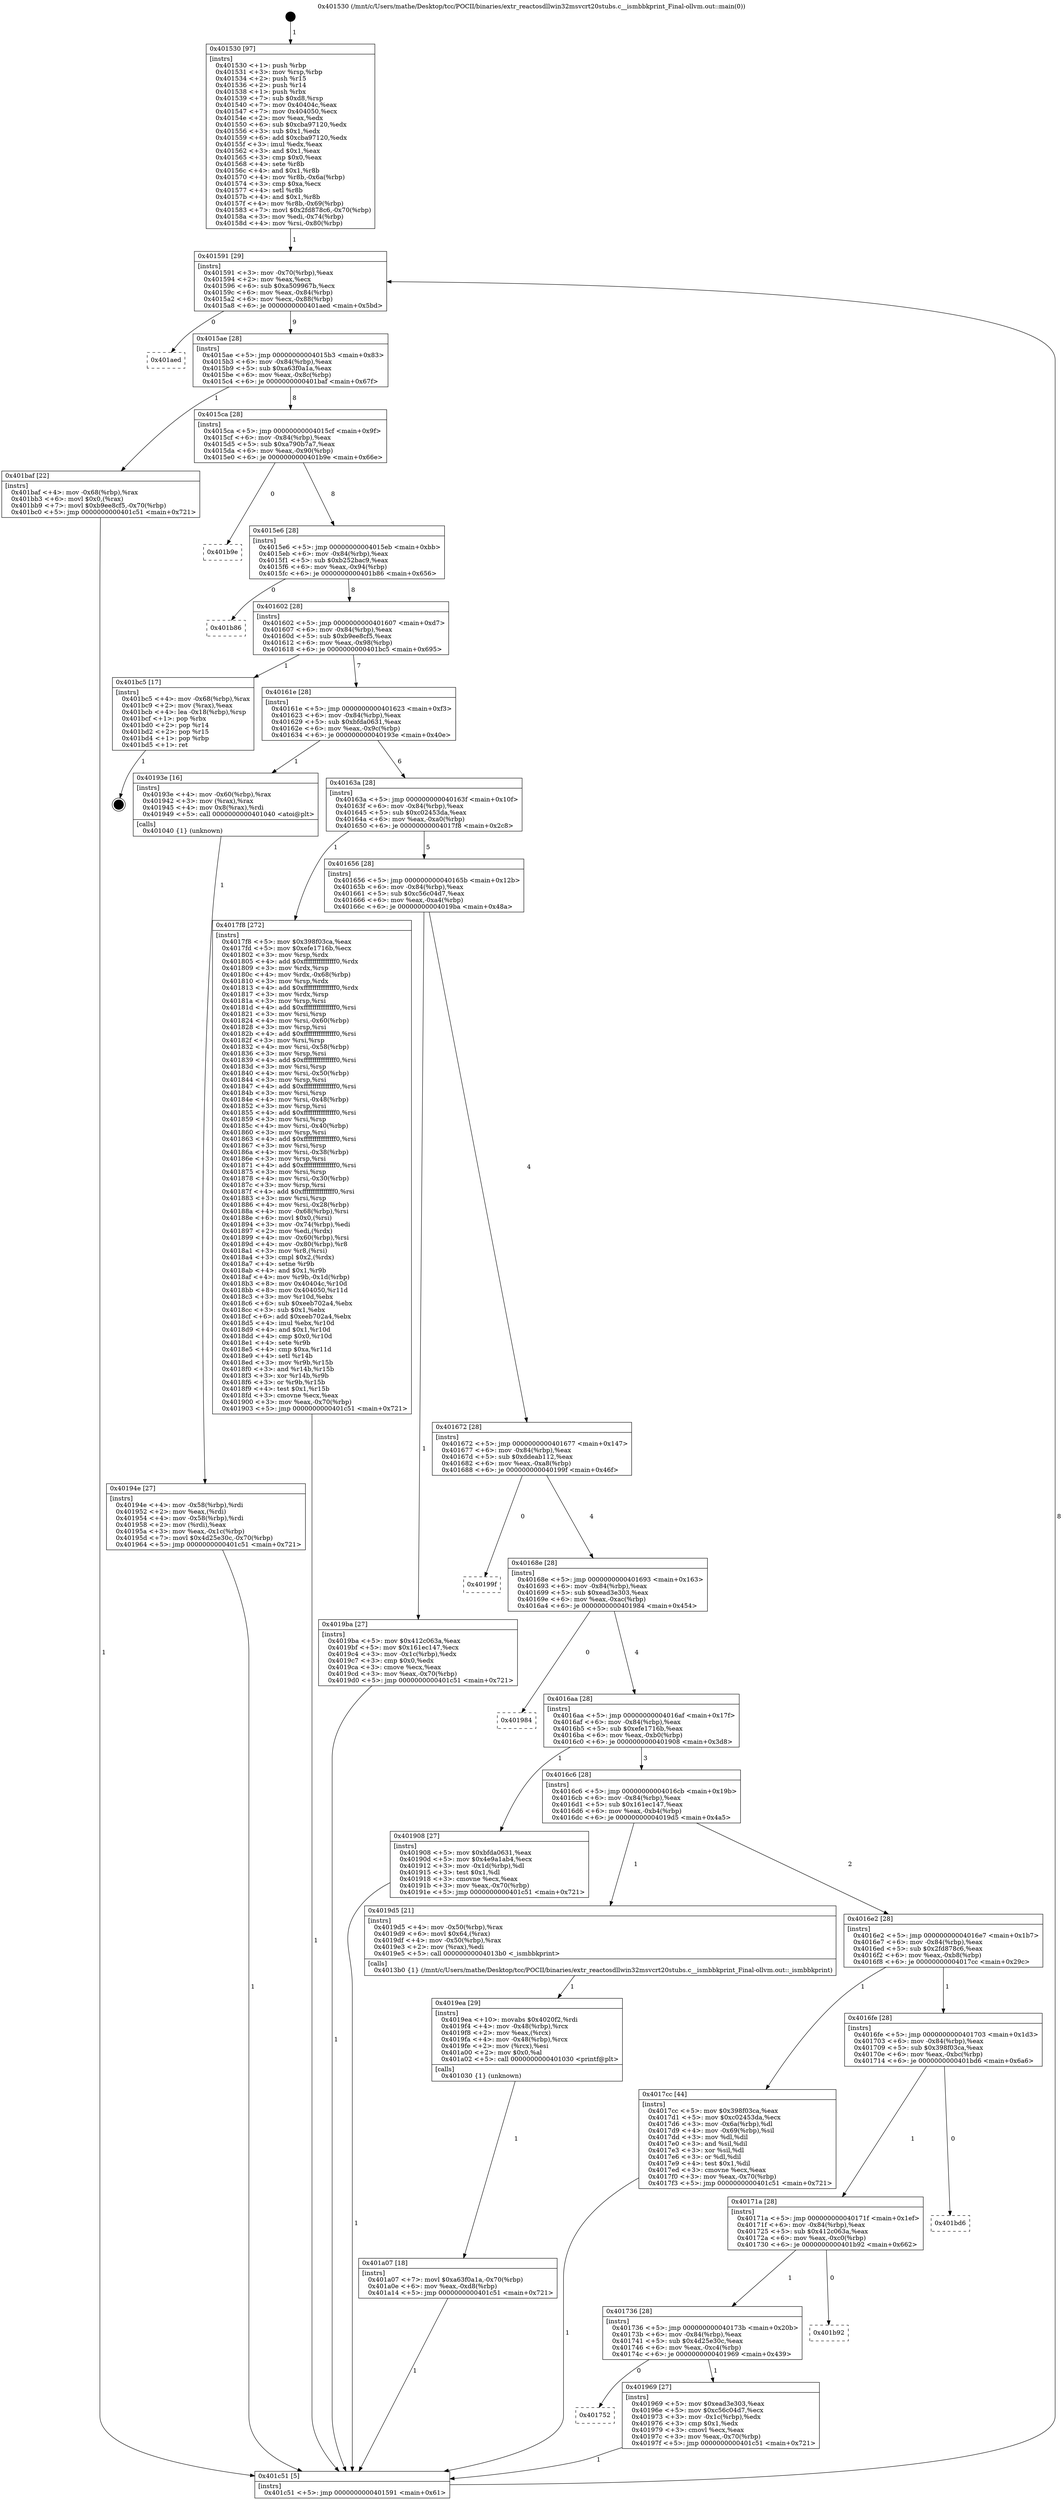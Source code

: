 digraph "0x401530" {
  label = "0x401530 (/mnt/c/Users/mathe/Desktop/tcc/POCII/binaries/extr_reactosdllwin32msvcrt20stubs.c__ismbbkprint_Final-ollvm.out::main(0))"
  labelloc = "t"
  node[shape=record]

  Entry [label="",width=0.3,height=0.3,shape=circle,fillcolor=black,style=filled]
  "0x401591" [label="{
     0x401591 [29]\l
     | [instrs]\l
     &nbsp;&nbsp;0x401591 \<+3\>: mov -0x70(%rbp),%eax\l
     &nbsp;&nbsp;0x401594 \<+2\>: mov %eax,%ecx\l
     &nbsp;&nbsp;0x401596 \<+6\>: sub $0xa509967b,%ecx\l
     &nbsp;&nbsp;0x40159c \<+6\>: mov %eax,-0x84(%rbp)\l
     &nbsp;&nbsp;0x4015a2 \<+6\>: mov %ecx,-0x88(%rbp)\l
     &nbsp;&nbsp;0x4015a8 \<+6\>: je 0000000000401aed \<main+0x5bd\>\l
  }"]
  "0x401aed" [label="{
     0x401aed\l
  }", style=dashed]
  "0x4015ae" [label="{
     0x4015ae [28]\l
     | [instrs]\l
     &nbsp;&nbsp;0x4015ae \<+5\>: jmp 00000000004015b3 \<main+0x83\>\l
     &nbsp;&nbsp;0x4015b3 \<+6\>: mov -0x84(%rbp),%eax\l
     &nbsp;&nbsp;0x4015b9 \<+5\>: sub $0xa63f0a1a,%eax\l
     &nbsp;&nbsp;0x4015be \<+6\>: mov %eax,-0x8c(%rbp)\l
     &nbsp;&nbsp;0x4015c4 \<+6\>: je 0000000000401baf \<main+0x67f\>\l
  }"]
  Exit [label="",width=0.3,height=0.3,shape=circle,fillcolor=black,style=filled,peripheries=2]
  "0x401baf" [label="{
     0x401baf [22]\l
     | [instrs]\l
     &nbsp;&nbsp;0x401baf \<+4\>: mov -0x68(%rbp),%rax\l
     &nbsp;&nbsp;0x401bb3 \<+6\>: movl $0x0,(%rax)\l
     &nbsp;&nbsp;0x401bb9 \<+7\>: movl $0xb9ee8cf5,-0x70(%rbp)\l
     &nbsp;&nbsp;0x401bc0 \<+5\>: jmp 0000000000401c51 \<main+0x721\>\l
  }"]
  "0x4015ca" [label="{
     0x4015ca [28]\l
     | [instrs]\l
     &nbsp;&nbsp;0x4015ca \<+5\>: jmp 00000000004015cf \<main+0x9f\>\l
     &nbsp;&nbsp;0x4015cf \<+6\>: mov -0x84(%rbp),%eax\l
     &nbsp;&nbsp;0x4015d5 \<+5\>: sub $0xa790b7a7,%eax\l
     &nbsp;&nbsp;0x4015da \<+6\>: mov %eax,-0x90(%rbp)\l
     &nbsp;&nbsp;0x4015e0 \<+6\>: je 0000000000401b9e \<main+0x66e\>\l
  }"]
  "0x401a07" [label="{
     0x401a07 [18]\l
     | [instrs]\l
     &nbsp;&nbsp;0x401a07 \<+7\>: movl $0xa63f0a1a,-0x70(%rbp)\l
     &nbsp;&nbsp;0x401a0e \<+6\>: mov %eax,-0xd8(%rbp)\l
     &nbsp;&nbsp;0x401a14 \<+5\>: jmp 0000000000401c51 \<main+0x721\>\l
  }"]
  "0x401b9e" [label="{
     0x401b9e\l
  }", style=dashed]
  "0x4015e6" [label="{
     0x4015e6 [28]\l
     | [instrs]\l
     &nbsp;&nbsp;0x4015e6 \<+5\>: jmp 00000000004015eb \<main+0xbb\>\l
     &nbsp;&nbsp;0x4015eb \<+6\>: mov -0x84(%rbp),%eax\l
     &nbsp;&nbsp;0x4015f1 \<+5\>: sub $0xb252bac9,%eax\l
     &nbsp;&nbsp;0x4015f6 \<+6\>: mov %eax,-0x94(%rbp)\l
     &nbsp;&nbsp;0x4015fc \<+6\>: je 0000000000401b86 \<main+0x656\>\l
  }"]
  "0x4019ea" [label="{
     0x4019ea [29]\l
     | [instrs]\l
     &nbsp;&nbsp;0x4019ea \<+10\>: movabs $0x4020f2,%rdi\l
     &nbsp;&nbsp;0x4019f4 \<+4\>: mov -0x48(%rbp),%rcx\l
     &nbsp;&nbsp;0x4019f8 \<+2\>: mov %eax,(%rcx)\l
     &nbsp;&nbsp;0x4019fa \<+4\>: mov -0x48(%rbp),%rcx\l
     &nbsp;&nbsp;0x4019fe \<+2\>: mov (%rcx),%esi\l
     &nbsp;&nbsp;0x401a00 \<+2\>: mov $0x0,%al\l
     &nbsp;&nbsp;0x401a02 \<+5\>: call 0000000000401030 \<printf@plt\>\l
     | [calls]\l
     &nbsp;&nbsp;0x401030 \{1\} (unknown)\l
  }"]
  "0x401b86" [label="{
     0x401b86\l
  }", style=dashed]
  "0x401602" [label="{
     0x401602 [28]\l
     | [instrs]\l
     &nbsp;&nbsp;0x401602 \<+5\>: jmp 0000000000401607 \<main+0xd7\>\l
     &nbsp;&nbsp;0x401607 \<+6\>: mov -0x84(%rbp),%eax\l
     &nbsp;&nbsp;0x40160d \<+5\>: sub $0xb9ee8cf5,%eax\l
     &nbsp;&nbsp;0x401612 \<+6\>: mov %eax,-0x98(%rbp)\l
     &nbsp;&nbsp;0x401618 \<+6\>: je 0000000000401bc5 \<main+0x695\>\l
  }"]
  "0x401752" [label="{
     0x401752\l
  }", style=dashed]
  "0x401bc5" [label="{
     0x401bc5 [17]\l
     | [instrs]\l
     &nbsp;&nbsp;0x401bc5 \<+4\>: mov -0x68(%rbp),%rax\l
     &nbsp;&nbsp;0x401bc9 \<+2\>: mov (%rax),%eax\l
     &nbsp;&nbsp;0x401bcb \<+4\>: lea -0x18(%rbp),%rsp\l
     &nbsp;&nbsp;0x401bcf \<+1\>: pop %rbx\l
     &nbsp;&nbsp;0x401bd0 \<+2\>: pop %r14\l
     &nbsp;&nbsp;0x401bd2 \<+2\>: pop %r15\l
     &nbsp;&nbsp;0x401bd4 \<+1\>: pop %rbp\l
     &nbsp;&nbsp;0x401bd5 \<+1\>: ret\l
  }"]
  "0x40161e" [label="{
     0x40161e [28]\l
     | [instrs]\l
     &nbsp;&nbsp;0x40161e \<+5\>: jmp 0000000000401623 \<main+0xf3\>\l
     &nbsp;&nbsp;0x401623 \<+6\>: mov -0x84(%rbp),%eax\l
     &nbsp;&nbsp;0x401629 \<+5\>: sub $0xbfda0631,%eax\l
     &nbsp;&nbsp;0x40162e \<+6\>: mov %eax,-0x9c(%rbp)\l
     &nbsp;&nbsp;0x401634 \<+6\>: je 000000000040193e \<main+0x40e\>\l
  }"]
  "0x401969" [label="{
     0x401969 [27]\l
     | [instrs]\l
     &nbsp;&nbsp;0x401969 \<+5\>: mov $0xead3e303,%eax\l
     &nbsp;&nbsp;0x40196e \<+5\>: mov $0xc56c04d7,%ecx\l
     &nbsp;&nbsp;0x401973 \<+3\>: mov -0x1c(%rbp),%edx\l
     &nbsp;&nbsp;0x401976 \<+3\>: cmp $0x1,%edx\l
     &nbsp;&nbsp;0x401979 \<+3\>: cmovl %ecx,%eax\l
     &nbsp;&nbsp;0x40197c \<+3\>: mov %eax,-0x70(%rbp)\l
     &nbsp;&nbsp;0x40197f \<+5\>: jmp 0000000000401c51 \<main+0x721\>\l
  }"]
  "0x40193e" [label="{
     0x40193e [16]\l
     | [instrs]\l
     &nbsp;&nbsp;0x40193e \<+4\>: mov -0x60(%rbp),%rax\l
     &nbsp;&nbsp;0x401942 \<+3\>: mov (%rax),%rax\l
     &nbsp;&nbsp;0x401945 \<+4\>: mov 0x8(%rax),%rdi\l
     &nbsp;&nbsp;0x401949 \<+5\>: call 0000000000401040 \<atoi@plt\>\l
     | [calls]\l
     &nbsp;&nbsp;0x401040 \{1\} (unknown)\l
  }"]
  "0x40163a" [label="{
     0x40163a [28]\l
     | [instrs]\l
     &nbsp;&nbsp;0x40163a \<+5\>: jmp 000000000040163f \<main+0x10f\>\l
     &nbsp;&nbsp;0x40163f \<+6\>: mov -0x84(%rbp),%eax\l
     &nbsp;&nbsp;0x401645 \<+5\>: sub $0xc02453da,%eax\l
     &nbsp;&nbsp;0x40164a \<+6\>: mov %eax,-0xa0(%rbp)\l
     &nbsp;&nbsp;0x401650 \<+6\>: je 00000000004017f8 \<main+0x2c8\>\l
  }"]
  "0x401736" [label="{
     0x401736 [28]\l
     | [instrs]\l
     &nbsp;&nbsp;0x401736 \<+5\>: jmp 000000000040173b \<main+0x20b\>\l
     &nbsp;&nbsp;0x40173b \<+6\>: mov -0x84(%rbp),%eax\l
     &nbsp;&nbsp;0x401741 \<+5\>: sub $0x4d25e30c,%eax\l
     &nbsp;&nbsp;0x401746 \<+6\>: mov %eax,-0xc4(%rbp)\l
     &nbsp;&nbsp;0x40174c \<+6\>: je 0000000000401969 \<main+0x439\>\l
  }"]
  "0x4017f8" [label="{
     0x4017f8 [272]\l
     | [instrs]\l
     &nbsp;&nbsp;0x4017f8 \<+5\>: mov $0x398f03ca,%eax\l
     &nbsp;&nbsp;0x4017fd \<+5\>: mov $0xefe1716b,%ecx\l
     &nbsp;&nbsp;0x401802 \<+3\>: mov %rsp,%rdx\l
     &nbsp;&nbsp;0x401805 \<+4\>: add $0xfffffffffffffff0,%rdx\l
     &nbsp;&nbsp;0x401809 \<+3\>: mov %rdx,%rsp\l
     &nbsp;&nbsp;0x40180c \<+4\>: mov %rdx,-0x68(%rbp)\l
     &nbsp;&nbsp;0x401810 \<+3\>: mov %rsp,%rdx\l
     &nbsp;&nbsp;0x401813 \<+4\>: add $0xfffffffffffffff0,%rdx\l
     &nbsp;&nbsp;0x401817 \<+3\>: mov %rdx,%rsp\l
     &nbsp;&nbsp;0x40181a \<+3\>: mov %rsp,%rsi\l
     &nbsp;&nbsp;0x40181d \<+4\>: add $0xfffffffffffffff0,%rsi\l
     &nbsp;&nbsp;0x401821 \<+3\>: mov %rsi,%rsp\l
     &nbsp;&nbsp;0x401824 \<+4\>: mov %rsi,-0x60(%rbp)\l
     &nbsp;&nbsp;0x401828 \<+3\>: mov %rsp,%rsi\l
     &nbsp;&nbsp;0x40182b \<+4\>: add $0xfffffffffffffff0,%rsi\l
     &nbsp;&nbsp;0x40182f \<+3\>: mov %rsi,%rsp\l
     &nbsp;&nbsp;0x401832 \<+4\>: mov %rsi,-0x58(%rbp)\l
     &nbsp;&nbsp;0x401836 \<+3\>: mov %rsp,%rsi\l
     &nbsp;&nbsp;0x401839 \<+4\>: add $0xfffffffffffffff0,%rsi\l
     &nbsp;&nbsp;0x40183d \<+3\>: mov %rsi,%rsp\l
     &nbsp;&nbsp;0x401840 \<+4\>: mov %rsi,-0x50(%rbp)\l
     &nbsp;&nbsp;0x401844 \<+3\>: mov %rsp,%rsi\l
     &nbsp;&nbsp;0x401847 \<+4\>: add $0xfffffffffffffff0,%rsi\l
     &nbsp;&nbsp;0x40184b \<+3\>: mov %rsi,%rsp\l
     &nbsp;&nbsp;0x40184e \<+4\>: mov %rsi,-0x48(%rbp)\l
     &nbsp;&nbsp;0x401852 \<+3\>: mov %rsp,%rsi\l
     &nbsp;&nbsp;0x401855 \<+4\>: add $0xfffffffffffffff0,%rsi\l
     &nbsp;&nbsp;0x401859 \<+3\>: mov %rsi,%rsp\l
     &nbsp;&nbsp;0x40185c \<+4\>: mov %rsi,-0x40(%rbp)\l
     &nbsp;&nbsp;0x401860 \<+3\>: mov %rsp,%rsi\l
     &nbsp;&nbsp;0x401863 \<+4\>: add $0xfffffffffffffff0,%rsi\l
     &nbsp;&nbsp;0x401867 \<+3\>: mov %rsi,%rsp\l
     &nbsp;&nbsp;0x40186a \<+4\>: mov %rsi,-0x38(%rbp)\l
     &nbsp;&nbsp;0x40186e \<+3\>: mov %rsp,%rsi\l
     &nbsp;&nbsp;0x401871 \<+4\>: add $0xfffffffffffffff0,%rsi\l
     &nbsp;&nbsp;0x401875 \<+3\>: mov %rsi,%rsp\l
     &nbsp;&nbsp;0x401878 \<+4\>: mov %rsi,-0x30(%rbp)\l
     &nbsp;&nbsp;0x40187c \<+3\>: mov %rsp,%rsi\l
     &nbsp;&nbsp;0x40187f \<+4\>: add $0xfffffffffffffff0,%rsi\l
     &nbsp;&nbsp;0x401883 \<+3\>: mov %rsi,%rsp\l
     &nbsp;&nbsp;0x401886 \<+4\>: mov %rsi,-0x28(%rbp)\l
     &nbsp;&nbsp;0x40188a \<+4\>: mov -0x68(%rbp),%rsi\l
     &nbsp;&nbsp;0x40188e \<+6\>: movl $0x0,(%rsi)\l
     &nbsp;&nbsp;0x401894 \<+3\>: mov -0x74(%rbp),%edi\l
     &nbsp;&nbsp;0x401897 \<+2\>: mov %edi,(%rdx)\l
     &nbsp;&nbsp;0x401899 \<+4\>: mov -0x60(%rbp),%rsi\l
     &nbsp;&nbsp;0x40189d \<+4\>: mov -0x80(%rbp),%r8\l
     &nbsp;&nbsp;0x4018a1 \<+3\>: mov %r8,(%rsi)\l
     &nbsp;&nbsp;0x4018a4 \<+3\>: cmpl $0x2,(%rdx)\l
     &nbsp;&nbsp;0x4018a7 \<+4\>: setne %r9b\l
     &nbsp;&nbsp;0x4018ab \<+4\>: and $0x1,%r9b\l
     &nbsp;&nbsp;0x4018af \<+4\>: mov %r9b,-0x1d(%rbp)\l
     &nbsp;&nbsp;0x4018b3 \<+8\>: mov 0x40404c,%r10d\l
     &nbsp;&nbsp;0x4018bb \<+8\>: mov 0x404050,%r11d\l
     &nbsp;&nbsp;0x4018c3 \<+3\>: mov %r10d,%ebx\l
     &nbsp;&nbsp;0x4018c6 \<+6\>: sub $0xeeb702a4,%ebx\l
     &nbsp;&nbsp;0x4018cc \<+3\>: sub $0x1,%ebx\l
     &nbsp;&nbsp;0x4018cf \<+6\>: add $0xeeb702a4,%ebx\l
     &nbsp;&nbsp;0x4018d5 \<+4\>: imul %ebx,%r10d\l
     &nbsp;&nbsp;0x4018d9 \<+4\>: and $0x1,%r10d\l
     &nbsp;&nbsp;0x4018dd \<+4\>: cmp $0x0,%r10d\l
     &nbsp;&nbsp;0x4018e1 \<+4\>: sete %r9b\l
     &nbsp;&nbsp;0x4018e5 \<+4\>: cmp $0xa,%r11d\l
     &nbsp;&nbsp;0x4018e9 \<+4\>: setl %r14b\l
     &nbsp;&nbsp;0x4018ed \<+3\>: mov %r9b,%r15b\l
     &nbsp;&nbsp;0x4018f0 \<+3\>: and %r14b,%r15b\l
     &nbsp;&nbsp;0x4018f3 \<+3\>: xor %r14b,%r9b\l
     &nbsp;&nbsp;0x4018f6 \<+3\>: or %r9b,%r15b\l
     &nbsp;&nbsp;0x4018f9 \<+4\>: test $0x1,%r15b\l
     &nbsp;&nbsp;0x4018fd \<+3\>: cmovne %ecx,%eax\l
     &nbsp;&nbsp;0x401900 \<+3\>: mov %eax,-0x70(%rbp)\l
     &nbsp;&nbsp;0x401903 \<+5\>: jmp 0000000000401c51 \<main+0x721\>\l
  }"]
  "0x401656" [label="{
     0x401656 [28]\l
     | [instrs]\l
     &nbsp;&nbsp;0x401656 \<+5\>: jmp 000000000040165b \<main+0x12b\>\l
     &nbsp;&nbsp;0x40165b \<+6\>: mov -0x84(%rbp),%eax\l
     &nbsp;&nbsp;0x401661 \<+5\>: sub $0xc56c04d7,%eax\l
     &nbsp;&nbsp;0x401666 \<+6\>: mov %eax,-0xa4(%rbp)\l
     &nbsp;&nbsp;0x40166c \<+6\>: je 00000000004019ba \<main+0x48a\>\l
  }"]
  "0x401b92" [label="{
     0x401b92\l
  }", style=dashed]
  "0x4019ba" [label="{
     0x4019ba [27]\l
     | [instrs]\l
     &nbsp;&nbsp;0x4019ba \<+5\>: mov $0x412c063a,%eax\l
     &nbsp;&nbsp;0x4019bf \<+5\>: mov $0x161ec147,%ecx\l
     &nbsp;&nbsp;0x4019c4 \<+3\>: mov -0x1c(%rbp),%edx\l
     &nbsp;&nbsp;0x4019c7 \<+3\>: cmp $0x0,%edx\l
     &nbsp;&nbsp;0x4019ca \<+3\>: cmove %ecx,%eax\l
     &nbsp;&nbsp;0x4019cd \<+3\>: mov %eax,-0x70(%rbp)\l
     &nbsp;&nbsp;0x4019d0 \<+5\>: jmp 0000000000401c51 \<main+0x721\>\l
  }"]
  "0x401672" [label="{
     0x401672 [28]\l
     | [instrs]\l
     &nbsp;&nbsp;0x401672 \<+5\>: jmp 0000000000401677 \<main+0x147\>\l
     &nbsp;&nbsp;0x401677 \<+6\>: mov -0x84(%rbp),%eax\l
     &nbsp;&nbsp;0x40167d \<+5\>: sub $0xddeab112,%eax\l
     &nbsp;&nbsp;0x401682 \<+6\>: mov %eax,-0xa8(%rbp)\l
     &nbsp;&nbsp;0x401688 \<+6\>: je 000000000040199f \<main+0x46f\>\l
  }"]
  "0x40171a" [label="{
     0x40171a [28]\l
     | [instrs]\l
     &nbsp;&nbsp;0x40171a \<+5\>: jmp 000000000040171f \<main+0x1ef\>\l
     &nbsp;&nbsp;0x40171f \<+6\>: mov -0x84(%rbp),%eax\l
     &nbsp;&nbsp;0x401725 \<+5\>: sub $0x412c063a,%eax\l
     &nbsp;&nbsp;0x40172a \<+6\>: mov %eax,-0xc0(%rbp)\l
     &nbsp;&nbsp;0x401730 \<+6\>: je 0000000000401b92 \<main+0x662\>\l
  }"]
  "0x40199f" [label="{
     0x40199f\l
  }", style=dashed]
  "0x40168e" [label="{
     0x40168e [28]\l
     | [instrs]\l
     &nbsp;&nbsp;0x40168e \<+5\>: jmp 0000000000401693 \<main+0x163\>\l
     &nbsp;&nbsp;0x401693 \<+6\>: mov -0x84(%rbp),%eax\l
     &nbsp;&nbsp;0x401699 \<+5\>: sub $0xead3e303,%eax\l
     &nbsp;&nbsp;0x40169e \<+6\>: mov %eax,-0xac(%rbp)\l
     &nbsp;&nbsp;0x4016a4 \<+6\>: je 0000000000401984 \<main+0x454\>\l
  }"]
  "0x401bd6" [label="{
     0x401bd6\l
  }", style=dashed]
  "0x401984" [label="{
     0x401984\l
  }", style=dashed]
  "0x4016aa" [label="{
     0x4016aa [28]\l
     | [instrs]\l
     &nbsp;&nbsp;0x4016aa \<+5\>: jmp 00000000004016af \<main+0x17f\>\l
     &nbsp;&nbsp;0x4016af \<+6\>: mov -0x84(%rbp),%eax\l
     &nbsp;&nbsp;0x4016b5 \<+5\>: sub $0xefe1716b,%eax\l
     &nbsp;&nbsp;0x4016ba \<+6\>: mov %eax,-0xb0(%rbp)\l
     &nbsp;&nbsp;0x4016c0 \<+6\>: je 0000000000401908 \<main+0x3d8\>\l
  }"]
  "0x40194e" [label="{
     0x40194e [27]\l
     | [instrs]\l
     &nbsp;&nbsp;0x40194e \<+4\>: mov -0x58(%rbp),%rdi\l
     &nbsp;&nbsp;0x401952 \<+2\>: mov %eax,(%rdi)\l
     &nbsp;&nbsp;0x401954 \<+4\>: mov -0x58(%rbp),%rdi\l
     &nbsp;&nbsp;0x401958 \<+2\>: mov (%rdi),%eax\l
     &nbsp;&nbsp;0x40195a \<+3\>: mov %eax,-0x1c(%rbp)\l
     &nbsp;&nbsp;0x40195d \<+7\>: movl $0x4d25e30c,-0x70(%rbp)\l
     &nbsp;&nbsp;0x401964 \<+5\>: jmp 0000000000401c51 \<main+0x721\>\l
  }"]
  "0x401908" [label="{
     0x401908 [27]\l
     | [instrs]\l
     &nbsp;&nbsp;0x401908 \<+5\>: mov $0xbfda0631,%eax\l
     &nbsp;&nbsp;0x40190d \<+5\>: mov $0x4e9a1ab4,%ecx\l
     &nbsp;&nbsp;0x401912 \<+3\>: mov -0x1d(%rbp),%dl\l
     &nbsp;&nbsp;0x401915 \<+3\>: test $0x1,%dl\l
     &nbsp;&nbsp;0x401918 \<+3\>: cmovne %ecx,%eax\l
     &nbsp;&nbsp;0x40191b \<+3\>: mov %eax,-0x70(%rbp)\l
     &nbsp;&nbsp;0x40191e \<+5\>: jmp 0000000000401c51 \<main+0x721\>\l
  }"]
  "0x4016c6" [label="{
     0x4016c6 [28]\l
     | [instrs]\l
     &nbsp;&nbsp;0x4016c6 \<+5\>: jmp 00000000004016cb \<main+0x19b\>\l
     &nbsp;&nbsp;0x4016cb \<+6\>: mov -0x84(%rbp),%eax\l
     &nbsp;&nbsp;0x4016d1 \<+5\>: sub $0x161ec147,%eax\l
     &nbsp;&nbsp;0x4016d6 \<+6\>: mov %eax,-0xb4(%rbp)\l
     &nbsp;&nbsp;0x4016dc \<+6\>: je 00000000004019d5 \<main+0x4a5\>\l
  }"]
  "0x401530" [label="{
     0x401530 [97]\l
     | [instrs]\l
     &nbsp;&nbsp;0x401530 \<+1\>: push %rbp\l
     &nbsp;&nbsp;0x401531 \<+3\>: mov %rsp,%rbp\l
     &nbsp;&nbsp;0x401534 \<+2\>: push %r15\l
     &nbsp;&nbsp;0x401536 \<+2\>: push %r14\l
     &nbsp;&nbsp;0x401538 \<+1\>: push %rbx\l
     &nbsp;&nbsp;0x401539 \<+7\>: sub $0xd8,%rsp\l
     &nbsp;&nbsp;0x401540 \<+7\>: mov 0x40404c,%eax\l
     &nbsp;&nbsp;0x401547 \<+7\>: mov 0x404050,%ecx\l
     &nbsp;&nbsp;0x40154e \<+2\>: mov %eax,%edx\l
     &nbsp;&nbsp;0x401550 \<+6\>: sub $0xcba97120,%edx\l
     &nbsp;&nbsp;0x401556 \<+3\>: sub $0x1,%edx\l
     &nbsp;&nbsp;0x401559 \<+6\>: add $0xcba97120,%edx\l
     &nbsp;&nbsp;0x40155f \<+3\>: imul %edx,%eax\l
     &nbsp;&nbsp;0x401562 \<+3\>: and $0x1,%eax\l
     &nbsp;&nbsp;0x401565 \<+3\>: cmp $0x0,%eax\l
     &nbsp;&nbsp;0x401568 \<+4\>: sete %r8b\l
     &nbsp;&nbsp;0x40156c \<+4\>: and $0x1,%r8b\l
     &nbsp;&nbsp;0x401570 \<+4\>: mov %r8b,-0x6a(%rbp)\l
     &nbsp;&nbsp;0x401574 \<+3\>: cmp $0xa,%ecx\l
     &nbsp;&nbsp;0x401577 \<+4\>: setl %r8b\l
     &nbsp;&nbsp;0x40157b \<+4\>: and $0x1,%r8b\l
     &nbsp;&nbsp;0x40157f \<+4\>: mov %r8b,-0x69(%rbp)\l
     &nbsp;&nbsp;0x401583 \<+7\>: movl $0x2fd878c6,-0x70(%rbp)\l
     &nbsp;&nbsp;0x40158a \<+3\>: mov %edi,-0x74(%rbp)\l
     &nbsp;&nbsp;0x40158d \<+4\>: mov %rsi,-0x80(%rbp)\l
  }"]
  "0x4019d5" [label="{
     0x4019d5 [21]\l
     | [instrs]\l
     &nbsp;&nbsp;0x4019d5 \<+4\>: mov -0x50(%rbp),%rax\l
     &nbsp;&nbsp;0x4019d9 \<+6\>: movl $0x64,(%rax)\l
     &nbsp;&nbsp;0x4019df \<+4\>: mov -0x50(%rbp),%rax\l
     &nbsp;&nbsp;0x4019e3 \<+2\>: mov (%rax),%edi\l
     &nbsp;&nbsp;0x4019e5 \<+5\>: call 00000000004013b0 \<_ismbbkprint\>\l
     | [calls]\l
     &nbsp;&nbsp;0x4013b0 \{1\} (/mnt/c/Users/mathe/Desktop/tcc/POCII/binaries/extr_reactosdllwin32msvcrt20stubs.c__ismbbkprint_Final-ollvm.out::_ismbbkprint)\l
  }"]
  "0x4016e2" [label="{
     0x4016e2 [28]\l
     | [instrs]\l
     &nbsp;&nbsp;0x4016e2 \<+5\>: jmp 00000000004016e7 \<main+0x1b7\>\l
     &nbsp;&nbsp;0x4016e7 \<+6\>: mov -0x84(%rbp),%eax\l
     &nbsp;&nbsp;0x4016ed \<+5\>: sub $0x2fd878c6,%eax\l
     &nbsp;&nbsp;0x4016f2 \<+6\>: mov %eax,-0xb8(%rbp)\l
     &nbsp;&nbsp;0x4016f8 \<+6\>: je 00000000004017cc \<main+0x29c\>\l
  }"]
  "0x401c51" [label="{
     0x401c51 [5]\l
     | [instrs]\l
     &nbsp;&nbsp;0x401c51 \<+5\>: jmp 0000000000401591 \<main+0x61\>\l
  }"]
  "0x4017cc" [label="{
     0x4017cc [44]\l
     | [instrs]\l
     &nbsp;&nbsp;0x4017cc \<+5\>: mov $0x398f03ca,%eax\l
     &nbsp;&nbsp;0x4017d1 \<+5\>: mov $0xc02453da,%ecx\l
     &nbsp;&nbsp;0x4017d6 \<+3\>: mov -0x6a(%rbp),%dl\l
     &nbsp;&nbsp;0x4017d9 \<+4\>: mov -0x69(%rbp),%sil\l
     &nbsp;&nbsp;0x4017dd \<+3\>: mov %dl,%dil\l
     &nbsp;&nbsp;0x4017e0 \<+3\>: and %sil,%dil\l
     &nbsp;&nbsp;0x4017e3 \<+3\>: xor %sil,%dl\l
     &nbsp;&nbsp;0x4017e6 \<+3\>: or %dl,%dil\l
     &nbsp;&nbsp;0x4017e9 \<+4\>: test $0x1,%dil\l
     &nbsp;&nbsp;0x4017ed \<+3\>: cmovne %ecx,%eax\l
     &nbsp;&nbsp;0x4017f0 \<+3\>: mov %eax,-0x70(%rbp)\l
     &nbsp;&nbsp;0x4017f3 \<+5\>: jmp 0000000000401c51 \<main+0x721\>\l
  }"]
  "0x4016fe" [label="{
     0x4016fe [28]\l
     | [instrs]\l
     &nbsp;&nbsp;0x4016fe \<+5\>: jmp 0000000000401703 \<main+0x1d3\>\l
     &nbsp;&nbsp;0x401703 \<+6\>: mov -0x84(%rbp),%eax\l
     &nbsp;&nbsp;0x401709 \<+5\>: sub $0x398f03ca,%eax\l
     &nbsp;&nbsp;0x40170e \<+6\>: mov %eax,-0xbc(%rbp)\l
     &nbsp;&nbsp;0x401714 \<+6\>: je 0000000000401bd6 \<main+0x6a6\>\l
  }"]
  Entry -> "0x401530" [label=" 1"]
  "0x401591" -> "0x401aed" [label=" 0"]
  "0x401591" -> "0x4015ae" [label=" 9"]
  "0x401bc5" -> Exit [label=" 1"]
  "0x4015ae" -> "0x401baf" [label=" 1"]
  "0x4015ae" -> "0x4015ca" [label=" 8"]
  "0x401baf" -> "0x401c51" [label=" 1"]
  "0x4015ca" -> "0x401b9e" [label=" 0"]
  "0x4015ca" -> "0x4015e6" [label=" 8"]
  "0x401a07" -> "0x401c51" [label=" 1"]
  "0x4015e6" -> "0x401b86" [label=" 0"]
  "0x4015e6" -> "0x401602" [label=" 8"]
  "0x4019ea" -> "0x401a07" [label=" 1"]
  "0x401602" -> "0x401bc5" [label=" 1"]
  "0x401602" -> "0x40161e" [label=" 7"]
  "0x4019d5" -> "0x4019ea" [label=" 1"]
  "0x40161e" -> "0x40193e" [label=" 1"]
  "0x40161e" -> "0x40163a" [label=" 6"]
  "0x4019ba" -> "0x401c51" [label=" 1"]
  "0x40163a" -> "0x4017f8" [label=" 1"]
  "0x40163a" -> "0x401656" [label=" 5"]
  "0x401736" -> "0x401752" [label=" 0"]
  "0x401656" -> "0x4019ba" [label=" 1"]
  "0x401656" -> "0x401672" [label=" 4"]
  "0x401736" -> "0x401969" [label=" 1"]
  "0x401672" -> "0x40199f" [label=" 0"]
  "0x401672" -> "0x40168e" [label=" 4"]
  "0x40171a" -> "0x401736" [label=" 1"]
  "0x40168e" -> "0x401984" [label=" 0"]
  "0x40168e" -> "0x4016aa" [label=" 4"]
  "0x40171a" -> "0x401b92" [label=" 0"]
  "0x4016aa" -> "0x401908" [label=" 1"]
  "0x4016aa" -> "0x4016c6" [label=" 3"]
  "0x4016fe" -> "0x40171a" [label=" 1"]
  "0x4016c6" -> "0x4019d5" [label=" 1"]
  "0x4016c6" -> "0x4016e2" [label=" 2"]
  "0x401969" -> "0x401c51" [label=" 1"]
  "0x4016e2" -> "0x4017cc" [label=" 1"]
  "0x4016e2" -> "0x4016fe" [label=" 1"]
  "0x4017cc" -> "0x401c51" [label=" 1"]
  "0x401530" -> "0x401591" [label=" 1"]
  "0x401c51" -> "0x401591" [label=" 8"]
  "0x4016fe" -> "0x401bd6" [label=" 0"]
  "0x4017f8" -> "0x401c51" [label=" 1"]
  "0x401908" -> "0x401c51" [label=" 1"]
  "0x40193e" -> "0x40194e" [label=" 1"]
  "0x40194e" -> "0x401c51" [label=" 1"]
}
